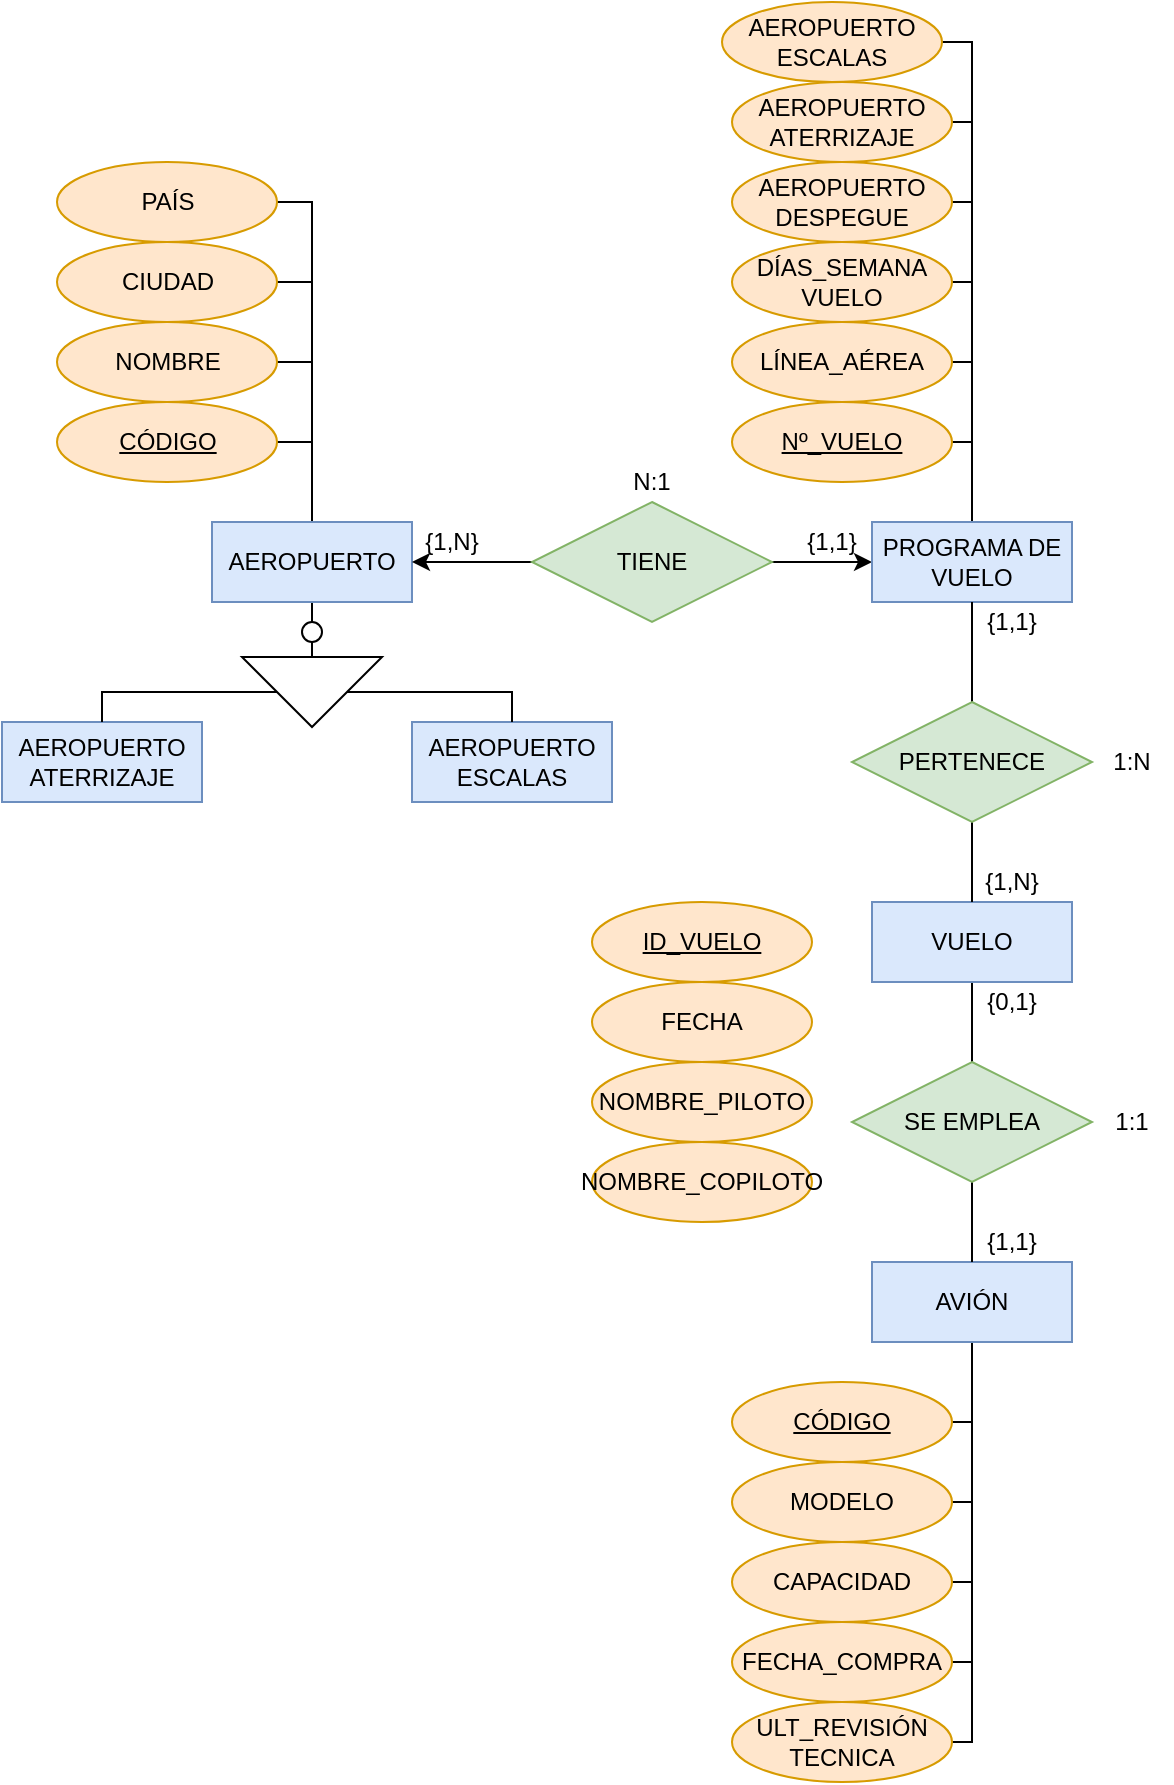 <mxfile version="13.9.1" type="github">
  <diagram id="u0rU5J1bADTjxajE3t6j" name="Page-1">
    <mxGraphModel dx="1422" dy="768" grid="1" gridSize="10" guides="1" tooltips="1" connect="1" arrows="1" fold="1" page="1" pageScale="1" pageWidth="827" pageHeight="1169" math="0" shadow="0">
      <root>
        <mxCell id="0" />
        <mxCell id="1" parent="0" />
        <mxCell id="oVFu0z2K6xMMtM1_5Rjc-14" style="edgeStyle=orthogonalEdgeStyle;rounded=0;orthogonalLoop=1;jettySize=auto;html=1;exitX=0.5;exitY=1;exitDx=0;exitDy=0;entryX=0.5;entryY=0;entryDx=0;entryDy=0;endArrow=none;endFill=0;" edge="1" parent="1" source="oVFu0z2K6xMMtM1_5Rjc-1" target="oVFu0z2K6xMMtM1_5Rjc-13">
          <mxGeometry relative="1" as="geometry" />
        </mxCell>
        <mxCell id="oVFu0z2K6xMMtM1_5Rjc-47" style="edgeStyle=orthogonalEdgeStyle;rounded=0;orthogonalLoop=1;jettySize=auto;html=1;exitX=0.5;exitY=0;exitDx=0;exitDy=0;entryX=1;entryY=0.5;entryDx=0;entryDy=0;endArrow=none;endFill=0;" edge="1" parent="1" source="oVFu0z2K6xMMtM1_5Rjc-1" target="oVFu0z2K6xMMtM1_5Rjc-46">
          <mxGeometry relative="1" as="geometry">
            <Array as="points">
              <mxPoint x="320" y="140" />
            </Array>
          </mxGeometry>
        </mxCell>
        <mxCell id="oVFu0z2K6xMMtM1_5Rjc-48" style="edgeStyle=orthogonalEdgeStyle;rounded=0;orthogonalLoop=1;jettySize=auto;html=1;exitX=0.5;exitY=0;exitDx=0;exitDy=0;entryX=1;entryY=0.5;entryDx=0;entryDy=0;endArrow=none;endFill=0;" edge="1" parent="1" source="oVFu0z2K6xMMtM1_5Rjc-1" target="oVFu0z2K6xMMtM1_5Rjc-45">
          <mxGeometry relative="1" as="geometry">
            <Array as="points">
              <mxPoint x="320" y="180" />
            </Array>
          </mxGeometry>
        </mxCell>
        <mxCell id="oVFu0z2K6xMMtM1_5Rjc-49" style="edgeStyle=orthogonalEdgeStyle;rounded=0;orthogonalLoop=1;jettySize=auto;html=1;exitX=0.5;exitY=0;exitDx=0;exitDy=0;entryX=1;entryY=0.5;entryDx=0;entryDy=0;endArrow=none;endFill=0;" edge="1" parent="1" source="oVFu0z2K6xMMtM1_5Rjc-1" target="oVFu0z2K6xMMtM1_5Rjc-44">
          <mxGeometry relative="1" as="geometry">
            <Array as="points">
              <mxPoint x="320" y="220" />
            </Array>
          </mxGeometry>
        </mxCell>
        <mxCell id="oVFu0z2K6xMMtM1_5Rjc-50" style="edgeStyle=orthogonalEdgeStyle;rounded=0;orthogonalLoop=1;jettySize=auto;html=1;exitX=0.5;exitY=0;exitDx=0;exitDy=0;entryX=1;entryY=0.5;entryDx=0;entryDy=0;endArrow=none;endFill=0;" edge="1" parent="1" source="oVFu0z2K6xMMtM1_5Rjc-1" target="oVFu0z2K6xMMtM1_5Rjc-3">
          <mxGeometry relative="1" as="geometry">
            <Array as="points">
              <mxPoint x="320" y="260" />
            </Array>
          </mxGeometry>
        </mxCell>
        <mxCell id="oVFu0z2K6xMMtM1_5Rjc-1" value="AEROPUERTO" style="whiteSpace=wrap;html=1;align=center;fillColor=#dae8fc;strokeColor=#6c8ebf;" vertex="1" parent="1">
          <mxGeometry x="270" y="300" width="100" height="40" as="geometry" />
        </mxCell>
        <mxCell id="oVFu0z2K6xMMtM1_5Rjc-10" style="edgeStyle=orthogonalEdgeStyle;rounded=0;orthogonalLoop=1;jettySize=auto;html=1;exitX=0;exitY=0.5;exitDx=0;exitDy=0;" edge="1" parent="1" source="oVFu0z2K6xMMtM1_5Rjc-2" target="oVFu0z2K6xMMtM1_5Rjc-1">
          <mxGeometry relative="1" as="geometry" />
        </mxCell>
        <mxCell id="oVFu0z2K6xMMtM1_5Rjc-11" style="edgeStyle=orthogonalEdgeStyle;rounded=0;orthogonalLoop=1;jettySize=auto;html=1;exitX=1;exitY=0.5;exitDx=0;exitDy=0;" edge="1" parent="1" source="oVFu0z2K6xMMtM1_5Rjc-2" target="oVFu0z2K6xMMtM1_5Rjc-6">
          <mxGeometry relative="1" as="geometry" />
        </mxCell>
        <mxCell id="oVFu0z2K6xMMtM1_5Rjc-2" value="TIENE" style="shape=rhombus;perimeter=rhombusPerimeter;whiteSpace=wrap;html=1;align=center;fillColor=#d5e8d4;strokeColor=#82b366;" vertex="1" parent="1">
          <mxGeometry x="430" y="290" width="120" height="60" as="geometry" />
        </mxCell>
        <mxCell id="oVFu0z2K6xMMtM1_5Rjc-3" value="CÓDIGO" style="ellipse;whiteSpace=wrap;html=1;align=center;fillColor=#ffe6cc;strokeColor=#d79b00;fontStyle=4" vertex="1" parent="1">
          <mxGeometry x="192.5" y="240" width="110" height="40" as="geometry" />
        </mxCell>
        <mxCell id="oVFu0z2K6xMMtM1_5Rjc-4" value="N:1" style="text;html=1;strokeColor=none;fillColor=none;align=center;verticalAlign=middle;whiteSpace=wrap;rounded=0;" vertex="1" parent="1">
          <mxGeometry x="470" y="270" width="40" height="20" as="geometry" />
        </mxCell>
        <mxCell id="oVFu0z2K6xMMtM1_5Rjc-5" value="{1,N}" style="text;html=1;strokeColor=none;fillColor=none;align=center;verticalAlign=middle;whiteSpace=wrap;rounded=0;" vertex="1" parent="1">
          <mxGeometry x="370" y="300" width="40" height="20" as="geometry" />
        </mxCell>
        <mxCell id="oVFu0z2K6xMMtM1_5Rjc-55" style="edgeStyle=orthogonalEdgeStyle;rounded=0;orthogonalLoop=1;jettySize=auto;html=1;exitX=0.5;exitY=0;exitDx=0;exitDy=0;entryX=1;entryY=0.5;entryDx=0;entryDy=0;endArrow=none;endFill=0;" edge="1" parent="1" source="oVFu0z2K6xMMtM1_5Rjc-6" target="oVFu0z2K6xMMtM1_5Rjc-54">
          <mxGeometry relative="1" as="geometry">
            <Array as="points">
              <mxPoint x="650" y="100" />
            </Array>
          </mxGeometry>
        </mxCell>
        <mxCell id="oVFu0z2K6xMMtM1_5Rjc-56" style="edgeStyle=orthogonalEdgeStyle;rounded=0;orthogonalLoop=1;jettySize=auto;html=1;exitX=0.5;exitY=0;exitDx=0;exitDy=0;entryX=1;entryY=0.5;entryDx=0;entryDy=0;endArrow=none;endFill=0;" edge="1" parent="1" source="oVFu0z2K6xMMtM1_5Rjc-6" target="oVFu0z2K6xMMtM1_5Rjc-53">
          <mxGeometry relative="1" as="geometry">
            <Array as="points">
              <mxPoint x="650" y="140" />
            </Array>
          </mxGeometry>
        </mxCell>
        <mxCell id="oVFu0z2K6xMMtM1_5Rjc-57" style="edgeStyle=orthogonalEdgeStyle;rounded=0;orthogonalLoop=1;jettySize=auto;html=1;exitX=0.5;exitY=0;exitDx=0;exitDy=0;entryX=1;entryY=0.5;entryDx=0;entryDy=0;endArrow=none;endFill=0;" edge="1" parent="1" source="oVFu0z2K6xMMtM1_5Rjc-6" target="oVFu0z2K6xMMtM1_5Rjc-52">
          <mxGeometry relative="1" as="geometry">
            <Array as="points">
              <mxPoint x="650" y="180" />
            </Array>
          </mxGeometry>
        </mxCell>
        <mxCell id="oVFu0z2K6xMMtM1_5Rjc-58" style="edgeStyle=orthogonalEdgeStyle;rounded=0;orthogonalLoop=1;jettySize=auto;html=1;exitX=0.5;exitY=0;exitDx=0;exitDy=0;entryX=1;entryY=0.5;entryDx=0;entryDy=0;endArrow=none;endFill=0;" edge="1" parent="1" source="oVFu0z2K6xMMtM1_5Rjc-6" target="oVFu0z2K6xMMtM1_5Rjc-51">
          <mxGeometry relative="1" as="geometry">
            <Array as="points">
              <mxPoint x="650" y="220" />
            </Array>
          </mxGeometry>
        </mxCell>
        <mxCell id="oVFu0z2K6xMMtM1_5Rjc-59" style="edgeStyle=orthogonalEdgeStyle;rounded=0;orthogonalLoop=1;jettySize=auto;html=1;exitX=0.5;exitY=0;exitDx=0;exitDy=0;entryX=1;entryY=0.5;entryDx=0;entryDy=0;endArrow=none;endFill=0;" edge="1" parent="1" source="oVFu0z2K6xMMtM1_5Rjc-6" target="oVFu0z2K6xMMtM1_5Rjc-19">
          <mxGeometry relative="1" as="geometry">
            <Array as="points">
              <mxPoint x="650" y="260" />
            </Array>
          </mxGeometry>
        </mxCell>
        <mxCell id="oVFu0z2K6xMMtM1_5Rjc-61" style="edgeStyle=orthogonalEdgeStyle;rounded=0;orthogonalLoop=1;jettySize=auto;html=1;exitX=0.5;exitY=0;exitDx=0;exitDy=0;entryX=1;entryY=0.5;entryDx=0;entryDy=0;endArrow=none;endFill=0;" edge="1" parent="1" source="oVFu0z2K6xMMtM1_5Rjc-6" target="oVFu0z2K6xMMtM1_5Rjc-60">
          <mxGeometry relative="1" as="geometry">
            <Array as="points">
              <mxPoint x="650" y="60" />
            </Array>
          </mxGeometry>
        </mxCell>
        <mxCell id="oVFu0z2K6xMMtM1_5Rjc-6" value="PROGRAMA DE VUELO" style="whiteSpace=wrap;html=1;align=center;fillColor=#dae8fc;strokeColor=#6c8ebf;" vertex="1" parent="1">
          <mxGeometry x="600" y="300" width="100" height="40" as="geometry" />
        </mxCell>
        <mxCell id="oVFu0z2K6xMMtM1_5Rjc-7" value="AEROPUERTO ATERRIZAJE" style="whiteSpace=wrap;html=1;align=center;fillColor=#dae8fc;strokeColor=#6c8ebf;" vertex="1" parent="1">
          <mxGeometry x="165" y="400" width="100" height="40" as="geometry" />
        </mxCell>
        <mxCell id="oVFu0z2K6xMMtM1_5Rjc-8" value="AEROPUERTO ESCALAS" style="whiteSpace=wrap;html=1;align=center;fillColor=#dae8fc;strokeColor=#6c8ebf;" vertex="1" parent="1">
          <mxGeometry x="370" y="400" width="100" height="40" as="geometry" />
        </mxCell>
        <mxCell id="oVFu0z2K6xMMtM1_5Rjc-9" value="{1,1}" style="text;html=1;strokeColor=none;fillColor=none;align=center;verticalAlign=middle;whiteSpace=wrap;rounded=0;" vertex="1" parent="1">
          <mxGeometry x="560" y="300" width="40" height="20" as="geometry" />
        </mxCell>
        <mxCell id="oVFu0z2K6xMMtM1_5Rjc-32" style="edgeStyle=orthogonalEdgeStyle;rounded=0;orthogonalLoop=1;jettySize=auto;html=1;exitX=0.5;exitY=1;exitDx=0;exitDy=0;entryX=0.5;entryY=0;entryDx=0;entryDy=0;endArrow=none;endFill=0;" edge="1" parent="1" source="oVFu0z2K6xMMtM1_5Rjc-12" target="oVFu0z2K6xMMtM1_5Rjc-7">
          <mxGeometry relative="1" as="geometry">
            <Array as="points">
              <mxPoint x="215" y="385" />
            </Array>
          </mxGeometry>
        </mxCell>
        <mxCell id="oVFu0z2K6xMMtM1_5Rjc-33" style="edgeStyle=orthogonalEdgeStyle;rounded=0;orthogonalLoop=1;jettySize=auto;html=1;exitX=0.5;exitY=0;exitDx=0;exitDy=0;entryX=0.5;entryY=0;entryDx=0;entryDy=0;endArrow=none;endFill=0;" edge="1" parent="1" source="oVFu0z2K6xMMtM1_5Rjc-12" target="oVFu0z2K6xMMtM1_5Rjc-8">
          <mxGeometry relative="1" as="geometry">
            <Array as="points">
              <mxPoint x="420" y="385" />
            </Array>
          </mxGeometry>
        </mxCell>
        <mxCell id="oVFu0z2K6xMMtM1_5Rjc-12" value="" style="triangle;whiteSpace=wrap;html=1;rotation=90;" vertex="1" parent="1">
          <mxGeometry x="302.5" y="350" width="35" height="70" as="geometry" />
        </mxCell>
        <mxCell id="oVFu0z2K6xMMtM1_5Rjc-15" style="edgeStyle=orthogonalEdgeStyle;rounded=0;orthogonalLoop=1;jettySize=auto;html=1;exitX=0.5;exitY=1;exitDx=0;exitDy=0;entryX=0;entryY=0.5;entryDx=0;entryDy=0;endArrow=none;endFill=0;" edge="1" parent="1" source="oVFu0z2K6xMMtM1_5Rjc-13" target="oVFu0z2K6xMMtM1_5Rjc-12">
          <mxGeometry relative="1" as="geometry" />
        </mxCell>
        <mxCell id="oVFu0z2K6xMMtM1_5Rjc-13" value="" style="ellipse;whiteSpace=wrap;html=1;aspect=fixed;" vertex="1" parent="1">
          <mxGeometry x="315" y="350" width="10" height="10" as="geometry" />
        </mxCell>
        <mxCell id="oVFu0z2K6xMMtM1_5Rjc-27" style="edgeStyle=orthogonalEdgeStyle;rounded=0;orthogonalLoop=1;jettySize=auto;html=1;exitX=0.5;exitY=1;exitDx=0;exitDy=0;entryX=0.5;entryY=0;entryDx=0;entryDy=0;endArrow=none;endFill=0;" edge="1" parent="1" source="oVFu0z2K6xMMtM1_5Rjc-16" target="oVFu0z2K6xMMtM1_5Rjc-26">
          <mxGeometry relative="1" as="geometry" />
        </mxCell>
        <mxCell id="oVFu0z2K6xMMtM1_5Rjc-16" value="VUELO" style="whiteSpace=wrap;html=1;align=center;fillColor=#dae8fc;strokeColor=#6c8ebf;" vertex="1" parent="1">
          <mxGeometry x="600" y="490" width="100" height="40" as="geometry" />
        </mxCell>
        <mxCell id="oVFu0z2K6xMMtM1_5Rjc-38" style="edgeStyle=orthogonalEdgeStyle;rounded=0;orthogonalLoop=1;jettySize=auto;html=1;exitX=0.5;exitY=1;exitDx=0;exitDy=0;entryX=1;entryY=0.5;entryDx=0;entryDy=0;endArrow=none;endFill=0;" edge="1" parent="1" source="oVFu0z2K6xMMtM1_5Rjc-17" target="oVFu0z2K6xMMtM1_5Rjc-37">
          <mxGeometry relative="1" as="geometry">
            <Array as="points">
              <mxPoint x="650" y="910" />
            </Array>
          </mxGeometry>
        </mxCell>
        <mxCell id="oVFu0z2K6xMMtM1_5Rjc-39" style="edgeStyle=orthogonalEdgeStyle;rounded=0;orthogonalLoop=1;jettySize=auto;html=1;exitX=0.5;exitY=1;exitDx=0;exitDy=0;entryX=1;entryY=0.5;entryDx=0;entryDy=0;endArrow=none;endFill=0;" edge="1" parent="1" source="oVFu0z2K6xMMtM1_5Rjc-17" target="oVFu0z2K6xMMtM1_5Rjc-18">
          <mxGeometry relative="1" as="geometry">
            <Array as="points">
              <mxPoint x="650" y="750" />
            </Array>
          </mxGeometry>
        </mxCell>
        <mxCell id="oVFu0z2K6xMMtM1_5Rjc-40" style="edgeStyle=orthogonalEdgeStyle;rounded=0;orthogonalLoop=1;jettySize=auto;html=1;exitX=0.5;exitY=1;exitDx=0;exitDy=0;entryX=1;entryY=0.5;entryDx=0;entryDy=0;endArrow=none;endFill=0;" edge="1" parent="1" source="oVFu0z2K6xMMtM1_5Rjc-17" target="oVFu0z2K6xMMtM1_5Rjc-34">
          <mxGeometry relative="1" as="geometry">
            <Array as="points">
              <mxPoint x="650" y="790" />
            </Array>
          </mxGeometry>
        </mxCell>
        <mxCell id="oVFu0z2K6xMMtM1_5Rjc-41" style="edgeStyle=orthogonalEdgeStyle;rounded=0;orthogonalLoop=1;jettySize=auto;html=1;entryX=1;entryY=0.5;entryDx=0;entryDy=0;endArrow=none;endFill=0;" edge="1" parent="1" source="oVFu0z2K6xMMtM1_5Rjc-17" target="oVFu0z2K6xMMtM1_5Rjc-35">
          <mxGeometry relative="1" as="geometry">
            <Array as="points">
              <mxPoint x="650" y="830" />
            </Array>
          </mxGeometry>
        </mxCell>
        <mxCell id="oVFu0z2K6xMMtM1_5Rjc-42" style="edgeStyle=orthogonalEdgeStyle;rounded=0;orthogonalLoop=1;jettySize=auto;html=1;exitX=0.5;exitY=1;exitDx=0;exitDy=0;entryX=1;entryY=0.5;entryDx=0;entryDy=0;endArrow=none;endFill=0;" edge="1" parent="1" source="oVFu0z2K6xMMtM1_5Rjc-17" target="oVFu0z2K6xMMtM1_5Rjc-36">
          <mxGeometry relative="1" as="geometry">
            <Array as="points">
              <mxPoint x="650" y="870" />
            </Array>
          </mxGeometry>
        </mxCell>
        <mxCell id="oVFu0z2K6xMMtM1_5Rjc-17" value="AVIÓN" style="whiteSpace=wrap;html=1;align=center;fillColor=#dae8fc;strokeColor=#6c8ebf;" vertex="1" parent="1">
          <mxGeometry x="600" y="670" width="100" height="40" as="geometry" />
        </mxCell>
        <mxCell id="oVFu0z2K6xMMtM1_5Rjc-18" value="CÓDIGO" style="ellipse;whiteSpace=wrap;html=1;align=center;fillColor=#ffe6cc;strokeColor=#d79b00;fontStyle=4" vertex="1" parent="1">
          <mxGeometry x="530" y="730" width="110" height="40" as="geometry" />
        </mxCell>
        <mxCell id="oVFu0z2K6xMMtM1_5Rjc-19" value="Nº_VUELO" style="ellipse;whiteSpace=wrap;html=1;align=center;fillColor=#ffe6cc;strokeColor=#d79b00;fontStyle=4" vertex="1" parent="1">
          <mxGeometry x="530" y="240" width="110" height="40" as="geometry" />
        </mxCell>
        <mxCell id="oVFu0z2K6xMMtM1_5Rjc-21" style="edgeStyle=orthogonalEdgeStyle;rounded=0;orthogonalLoop=1;jettySize=auto;html=1;exitX=0.5;exitY=1;exitDx=0;exitDy=0;entryX=0.5;entryY=0;entryDx=0;entryDy=0;endArrow=none;endFill=0;" edge="1" parent="1" source="oVFu0z2K6xMMtM1_5Rjc-20" target="oVFu0z2K6xMMtM1_5Rjc-16">
          <mxGeometry relative="1" as="geometry" />
        </mxCell>
        <mxCell id="oVFu0z2K6xMMtM1_5Rjc-22" style="edgeStyle=orthogonalEdgeStyle;rounded=0;orthogonalLoop=1;jettySize=auto;html=1;exitX=0.5;exitY=0;exitDx=0;exitDy=0;entryX=0.5;entryY=1;entryDx=0;entryDy=0;endArrow=none;endFill=0;" edge="1" parent="1" source="oVFu0z2K6xMMtM1_5Rjc-20" target="oVFu0z2K6xMMtM1_5Rjc-6">
          <mxGeometry relative="1" as="geometry" />
        </mxCell>
        <mxCell id="oVFu0z2K6xMMtM1_5Rjc-20" value="PERTENECE" style="shape=rhombus;perimeter=rhombusPerimeter;whiteSpace=wrap;html=1;align=center;fillColor=#d5e8d4;strokeColor=#82b366;" vertex="1" parent="1">
          <mxGeometry x="590" y="390" width="120" height="60" as="geometry" />
        </mxCell>
        <mxCell id="oVFu0z2K6xMMtM1_5Rjc-23" value="{1,N}" style="text;html=1;strokeColor=none;fillColor=none;align=center;verticalAlign=middle;whiteSpace=wrap;rounded=0;" vertex="1" parent="1">
          <mxGeometry x="650" y="470" width="40" height="20" as="geometry" />
        </mxCell>
        <mxCell id="oVFu0z2K6xMMtM1_5Rjc-24" value="{1,1}" style="text;html=1;strokeColor=none;fillColor=none;align=center;verticalAlign=middle;whiteSpace=wrap;rounded=0;" vertex="1" parent="1">
          <mxGeometry x="650" y="340" width="40" height="20" as="geometry" />
        </mxCell>
        <mxCell id="oVFu0z2K6xMMtM1_5Rjc-25" value="1:N" style="text;html=1;strokeColor=none;fillColor=none;align=center;verticalAlign=middle;whiteSpace=wrap;rounded=0;" vertex="1" parent="1">
          <mxGeometry x="710" y="410" width="40" height="20" as="geometry" />
        </mxCell>
        <mxCell id="oVFu0z2K6xMMtM1_5Rjc-28" style="edgeStyle=orthogonalEdgeStyle;rounded=0;orthogonalLoop=1;jettySize=auto;html=1;exitX=0.5;exitY=1;exitDx=0;exitDy=0;entryX=0.5;entryY=0;entryDx=0;entryDy=0;endArrow=none;endFill=0;" edge="1" parent="1" source="oVFu0z2K6xMMtM1_5Rjc-26" target="oVFu0z2K6xMMtM1_5Rjc-17">
          <mxGeometry relative="1" as="geometry" />
        </mxCell>
        <mxCell id="oVFu0z2K6xMMtM1_5Rjc-26" value="SE EMPLEA" style="shape=rhombus;perimeter=rhombusPerimeter;whiteSpace=wrap;html=1;align=center;fillColor=#d5e8d4;strokeColor=#82b366;" vertex="1" parent="1">
          <mxGeometry x="590" y="570" width="120" height="60" as="geometry" />
        </mxCell>
        <mxCell id="oVFu0z2K6xMMtM1_5Rjc-29" value="{0,1}" style="text;html=1;strokeColor=none;fillColor=none;align=center;verticalAlign=middle;whiteSpace=wrap;rounded=0;" vertex="1" parent="1">
          <mxGeometry x="650" y="530" width="40" height="20" as="geometry" />
        </mxCell>
        <mxCell id="oVFu0z2K6xMMtM1_5Rjc-30" value="{1,1}" style="text;html=1;strokeColor=none;fillColor=none;align=center;verticalAlign=middle;whiteSpace=wrap;rounded=0;" vertex="1" parent="1">
          <mxGeometry x="650" y="650" width="40" height="20" as="geometry" />
        </mxCell>
        <mxCell id="oVFu0z2K6xMMtM1_5Rjc-31" value="1:1" style="text;html=1;strokeColor=none;fillColor=none;align=center;verticalAlign=middle;whiteSpace=wrap;rounded=0;" vertex="1" parent="1">
          <mxGeometry x="710" y="590" width="40" height="20" as="geometry" />
        </mxCell>
        <mxCell id="oVFu0z2K6xMMtM1_5Rjc-34" value="MODELO" style="ellipse;whiteSpace=wrap;html=1;align=center;fillColor=#ffe6cc;strokeColor=#d79b00;fontStyle=0" vertex="1" parent="1">
          <mxGeometry x="530" y="770" width="110" height="40" as="geometry" />
        </mxCell>
        <mxCell id="oVFu0z2K6xMMtM1_5Rjc-35" value="CAPACIDAD" style="ellipse;whiteSpace=wrap;html=1;align=center;fillColor=#ffe6cc;strokeColor=#d79b00;fontStyle=0" vertex="1" parent="1">
          <mxGeometry x="530" y="810" width="110" height="40" as="geometry" />
        </mxCell>
        <mxCell id="oVFu0z2K6xMMtM1_5Rjc-36" value="FECHA_COMPRA" style="ellipse;whiteSpace=wrap;html=1;align=center;fillColor=#ffe6cc;strokeColor=#d79b00;fontStyle=0" vertex="1" parent="1">
          <mxGeometry x="530" y="850" width="110" height="40" as="geometry" />
        </mxCell>
        <mxCell id="oVFu0z2K6xMMtM1_5Rjc-37" value="ULT_REVISIÓN TECNICA" style="ellipse;whiteSpace=wrap;html=1;align=center;fillColor=#ffe6cc;strokeColor=#d79b00;fontStyle=0" vertex="1" parent="1">
          <mxGeometry x="530" y="890" width="110" height="40" as="geometry" />
        </mxCell>
        <mxCell id="oVFu0z2K6xMMtM1_5Rjc-44" value="NOMBRE" style="ellipse;whiteSpace=wrap;html=1;align=center;fillColor=#ffe6cc;strokeColor=#d79b00;fontStyle=0" vertex="1" parent="1">
          <mxGeometry x="192.5" y="200" width="110" height="40" as="geometry" />
        </mxCell>
        <mxCell id="oVFu0z2K6xMMtM1_5Rjc-45" value="CIUDAD" style="ellipse;whiteSpace=wrap;html=1;align=center;fillColor=#ffe6cc;strokeColor=#d79b00;fontStyle=0" vertex="1" parent="1">
          <mxGeometry x="192.5" y="160" width="110" height="40" as="geometry" />
        </mxCell>
        <mxCell id="oVFu0z2K6xMMtM1_5Rjc-46" value="PAÍS" style="ellipse;whiteSpace=wrap;html=1;align=center;fillColor=#ffe6cc;strokeColor=#d79b00;fontStyle=0" vertex="1" parent="1">
          <mxGeometry x="192.5" y="120" width="110" height="40" as="geometry" />
        </mxCell>
        <mxCell id="oVFu0z2K6xMMtM1_5Rjc-51" value="LÍNEA_AÉREA" style="ellipse;whiteSpace=wrap;html=1;align=center;fillColor=#ffe6cc;strokeColor=#d79b00;fontStyle=0" vertex="1" parent="1">
          <mxGeometry x="530" y="200" width="110" height="40" as="geometry" />
        </mxCell>
        <mxCell id="oVFu0z2K6xMMtM1_5Rjc-52" value="DÍAS_SEMANA&lt;br&gt;VUELO" style="ellipse;whiteSpace=wrap;html=1;align=center;fillColor=#ffe6cc;strokeColor=#d79b00;fontStyle=0" vertex="1" parent="1">
          <mxGeometry x="530" y="160" width="110" height="40" as="geometry" />
        </mxCell>
        <mxCell id="oVFu0z2K6xMMtM1_5Rjc-53" value="AEROPUERTO DESPEGUE" style="ellipse;whiteSpace=wrap;html=1;align=center;fillColor=#ffe6cc;strokeColor=#d79b00;fontStyle=0" vertex="1" parent="1">
          <mxGeometry x="530" y="120" width="110" height="40" as="geometry" />
        </mxCell>
        <mxCell id="oVFu0z2K6xMMtM1_5Rjc-54" value="AEROPUERTO ATERRIZAJE" style="ellipse;whiteSpace=wrap;html=1;align=center;fillColor=#ffe6cc;strokeColor=#d79b00;fontStyle=0" vertex="1" parent="1">
          <mxGeometry x="530" y="80" width="110" height="40" as="geometry" />
        </mxCell>
        <mxCell id="oVFu0z2K6xMMtM1_5Rjc-60" value="AEROPUERTO ESCALAS" style="ellipse;whiteSpace=wrap;html=1;align=center;fillColor=#ffe6cc;strokeColor=#d79b00;fontStyle=0" vertex="1" parent="1">
          <mxGeometry x="525" y="40" width="110" height="40" as="geometry" />
        </mxCell>
        <mxCell id="oVFu0z2K6xMMtM1_5Rjc-62" value="ID_VUELO" style="ellipse;whiteSpace=wrap;html=1;align=center;fillColor=#ffe6cc;strokeColor=#d79b00;fontStyle=4" vertex="1" parent="1">
          <mxGeometry x="460" y="490" width="110" height="40" as="geometry" />
        </mxCell>
        <mxCell id="oVFu0z2K6xMMtM1_5Rjc-63" value="FECHA" style="ellipse;whiteSpace=wrap;html=1;align=center;fillColor=#ffe6cc;strokeColor=#d79b00;fontStyle=0" vertex="1" parent="1">
          <mxGeometry x="460" y="530" width="110" height="40" as="geometry" />
        </mxCell>
        <mxCell id="oVFu0z2K6xMMtM1_5Rjc-64" value="NOMBRE_PILOTO" style="ellipse;whiteSpace=wrap;html=1;align=center;fillColor=#ffe6cc;strokeColor=#d79b00;fontStyle=0" vertex="1" parent="1">
          <mxGeometry x="460" y="570" width="110" height="40" as="geometry" />
        </mxCell>
        <mxCell id="oVFu0z2K6xMMtM1_5Rjc-65" value="NOMBRE_COPILOTO" style="ellipse;whiteSpace=wrap;html=1;align=center;fillColor=#ffe6cc;strokeColor=#d79b00;fontStyle=0" vertex="1" parent="1">
          <mxGeometry x="460" y="610" width="110" height="40" as="geometry" />
        </mxCell>
      </root>
    </mxGraphModel>
  </diagram>
</mxfile>
